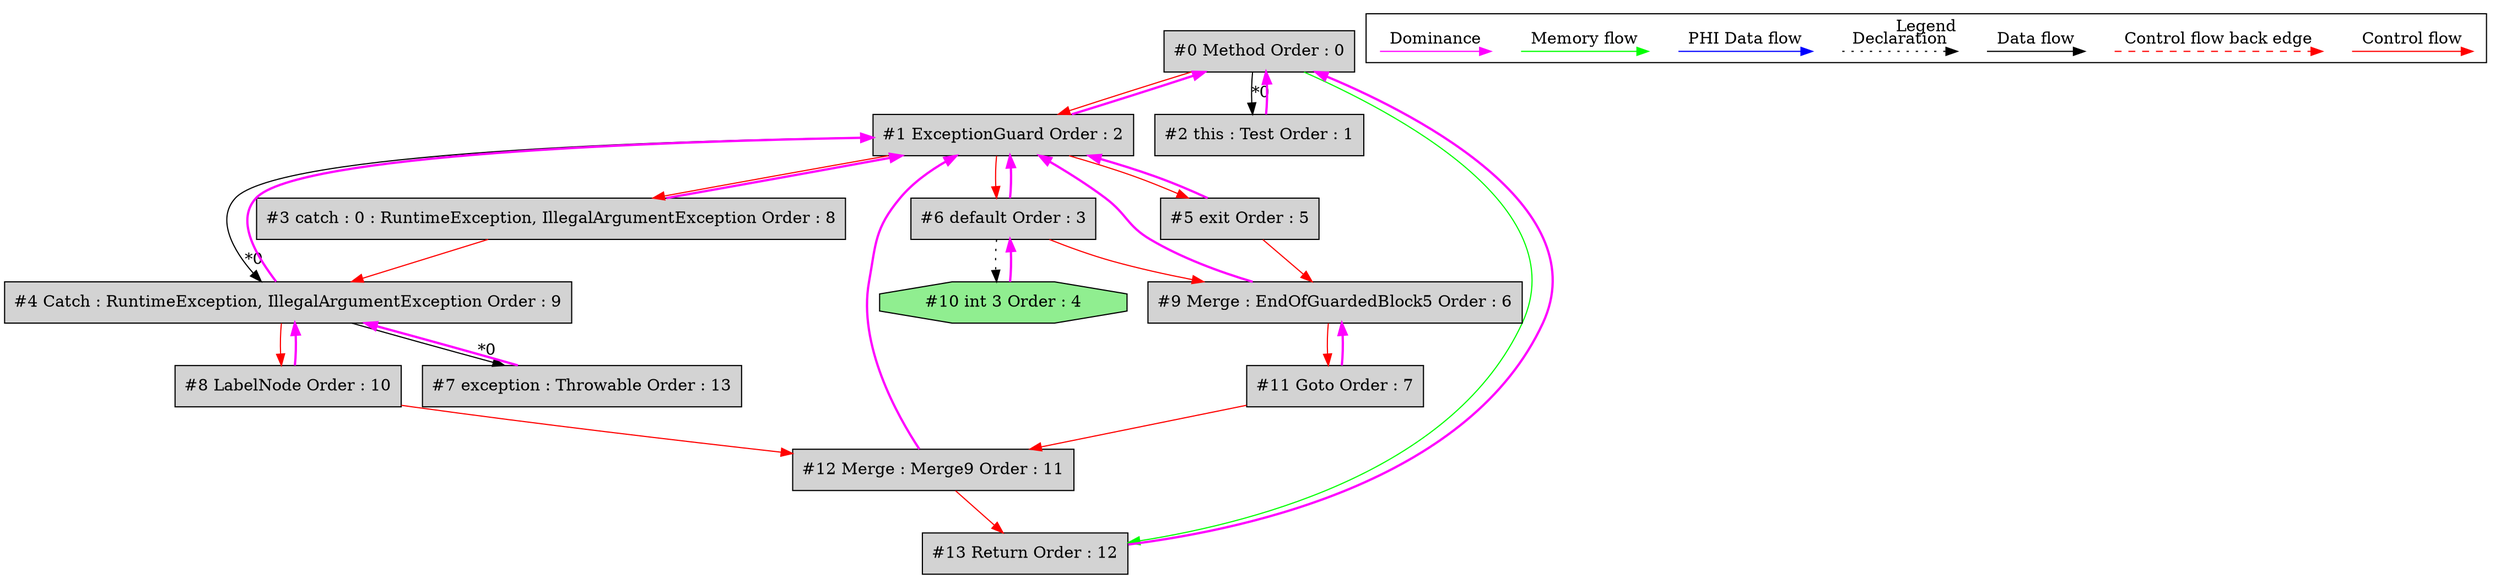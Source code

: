 digraph debugoutput {
 ordering="in";
 node0[label="#0 Method Order : 0",shape=box, fillcolor=lightgrey, style=filled];
 node1[label="#1 ExceptionGuard Order : 2",shape=box, fillcolor=lightgrey, style=filled];
 node1 -> node0[dir="forward" color="fuchsia" penwidth="2"];
 node0 -> node1[labeldistance=2, color=red, fontcolor=red];
 node2[label="#2 this : Test Order : 1",shape=box, fillcolor=lightgrey, style=filled];
 node2 -> node0[dir="forward" color="fuchsia" penwidth="2"];
 node0 -> node2[headlabel="*0", labeldistance=2];
 node3[label="#3 catch : 0 : RuntimeException, IllegalArgumentException Order : 8",shape=box, fillcolor=lightgrey, style=filled];
 node3 -> node1[dir="forward" color="fuchsia" penwidth="2"];
 node1 -> node3[labeldistance=2, color=red, fontcolor=red];
 node4[label="#4 Catch : RuntimeException, IllegalArgumentException Order : 9",shape=box, fillcolor=lightgrey, style=filled];
 node4 -> node1[dir="forward" color="fuchsia" penwidth="2"];
 node1 -> node4[headlabel="*0", labeldistance=2];
 node3 -> node4[labeldistance=2, color=red, fontcolor=red];
 node5[label="#5 exit Order : 5",shape=box, fillcolor=lightgrey, style=filled];
 node5 -> node1[dir="forward" color="fuchsia" penwidth="2"];
 node1 -> node5[labeldistance=2, color=red, fontcolor=red];
 node6[label="#6 default Order : 3",shape=box, fillcolor=lightgrey, style=filled];
 node6 -> node1[dir="forward" color="fuchsia" penwidth="2"];
 node1 -> node6[labeldistance=2, color=red, fontcolor=red];
 node7[label="#7 exception : Throwable Order : 13",shape=box, fillcolor=lightgrey, style=filled];
 node7 -> node4[dir="forward" color="fuchsia" penwidth="2"];
 node4 -> node7[headlabel="*0", labeldistance=2];
 node8[label="#8 LabelNode Order : 10",shape=box, fillcolor=lightgrey, style=filled];
 node8 -> node4[dir="forward" color="fuchsia" penwidth="2"];
 node4 -> node8[labeldistance=2, color=red, fontcolor=red];
 node9[label="#9 Merge : EndOfGuardedBlock5 Order : 6",shape=box, fillcolor=lightgrey, style=filled];
 node9 -> node1[dir="forward" color="fuchsia" penwidth="2"];
 node6 -> node9[labeldistance=2, color=red, fontcolor=red];
 node5 -> node9[labeldistance=2, color=red, fontcolor=red];
 node10[label="#10 int 3 Order : 4",shape=octagon, fillcolor=lightgreen, style=filled];
 node10 -> node6[dir="forward" color="fuchsia" penwidth="2"];
 node6 -> node10[style=dotted];
 node11[label="#11 Goto Order : 7",shape=box, fillcolor=lightgrey, style=filled];
 node11 -> node9[dir="forward" color="fuchsia" penwidth="2"];
 node9 -> node11[labeldistance=2, color=red, fontcolor=red];
 node12[label="#12 Merge : Merge9 Order : 11",shape=box, fillcolor=lightgrey, style=filled];
 node12 -> node1[dir="forward" color="fuchsia" penwidth="2"];
 node11 -> node12[labeldistance=2, color=red, fontcolor=red];
 node8 -> node12[labeldistance=2, color=red, fontcolor=red];
 node13[label="#13 Return Order : 12",shape=box, fillcolor=lightgrey, style=filled];
 node13 -> node0[dir="forward" color="fuchsia" penwidth="2"];
 node12 -> node13[labeldistance=2, color=red, fontcolor=red];
 node0 -> node13[labeldistance=2, color=green, constraint=false];
 subgraph cluster_000 {
  label = "Legend";
  node [shape=point]
  {
   rank=same;
   c0 [style = invis];
   c1 [style = invis];
   c2 [style = invis];
   c3 [style = invis];
   d0 [style = invis];
   d1 [style = invis];
   d2 [style = invis];
   d3 [style = invis];
   d4 [style = invis];
   d5 [style = invis];
   d6 [style = invis];
   d7 [style = invis];
   d8 [style = invis];
   d9 [style = invis];
  }
  c0 -> c1 [label="Control flow", style=solid, color=red]
  c2 -> c3 [label="Control flow back edge", style=dashed, color=red]
  d0 -> d1 [label="Data flow"]
  d2 -> d3 [label="Declaration", style=dotted]
  d4 -> d5 [label="PHI Data flow", color=blue]
  d6 -> d7 [label="Memory flow", color=green]
  d8 -> d9 [label="Dominance", color=fuchsia, style=solid]
 }

}
